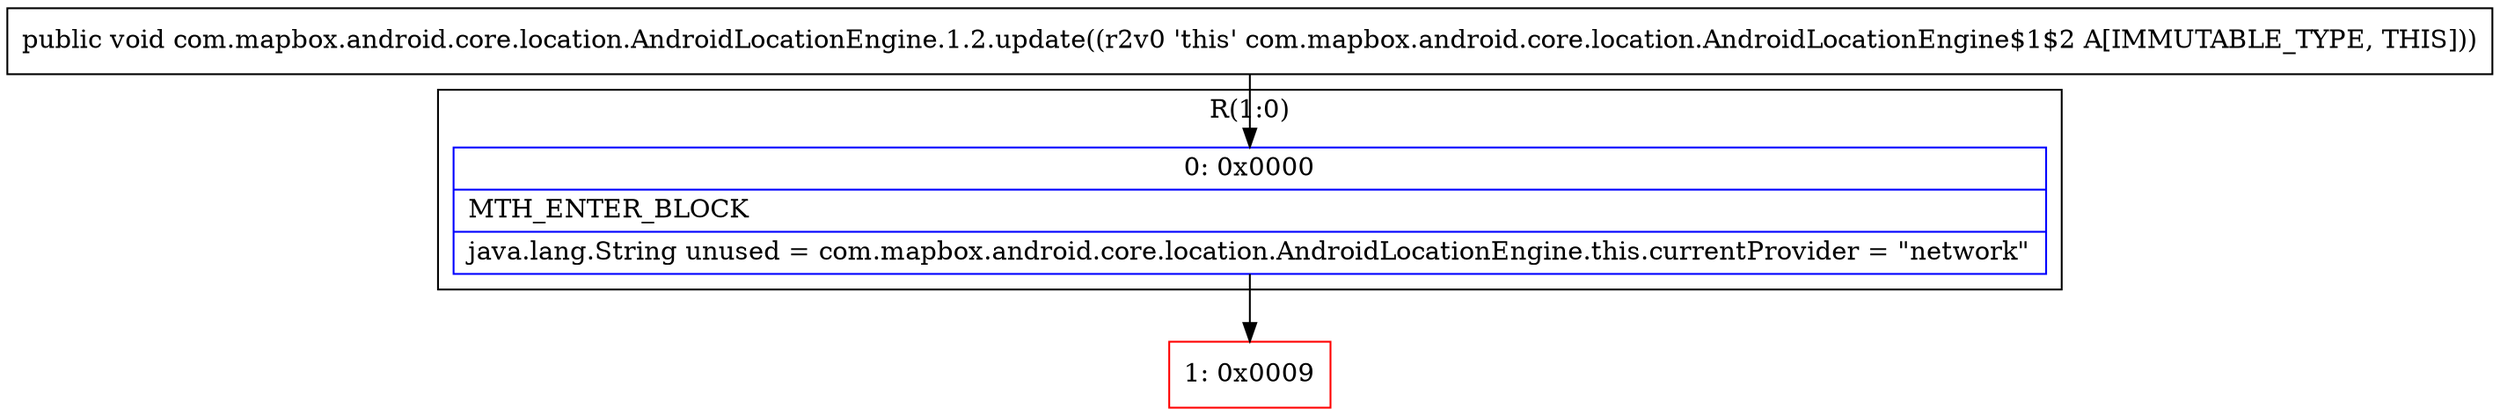 digraph "CFG forcom.mapbox.android.core.location.AndroidLocationEngine.1.2.update()V" {
subgraph cluster_Region_2016736849 {
label = "R(1:0)";
node [shape=record,color=blue];
Node_0 [shape=record,label="{0\:\ 0x0000|MTH_ENTER_BLOCK\l|java.lang.String unused = com.mapbox.android.core.location.AndroidLocationEngine.this.currentProvider = \"network\"\l}"];
}
Node_1 [shape=record,color=red,label="{1\:\ 0x0009}"];
MethodNode[shape=record,label="{public void com.mapbox.android.core.location.AndroidLocationEngine.1.2.update((r2v0 'this' com.mapbox.android.core.location.AndroidLocationEngine$1$2 A[IMMUTABLE_TYPE, THIS])) }"];
MethodNode -> Node_0;
Node_0 -> Node_1;
}


